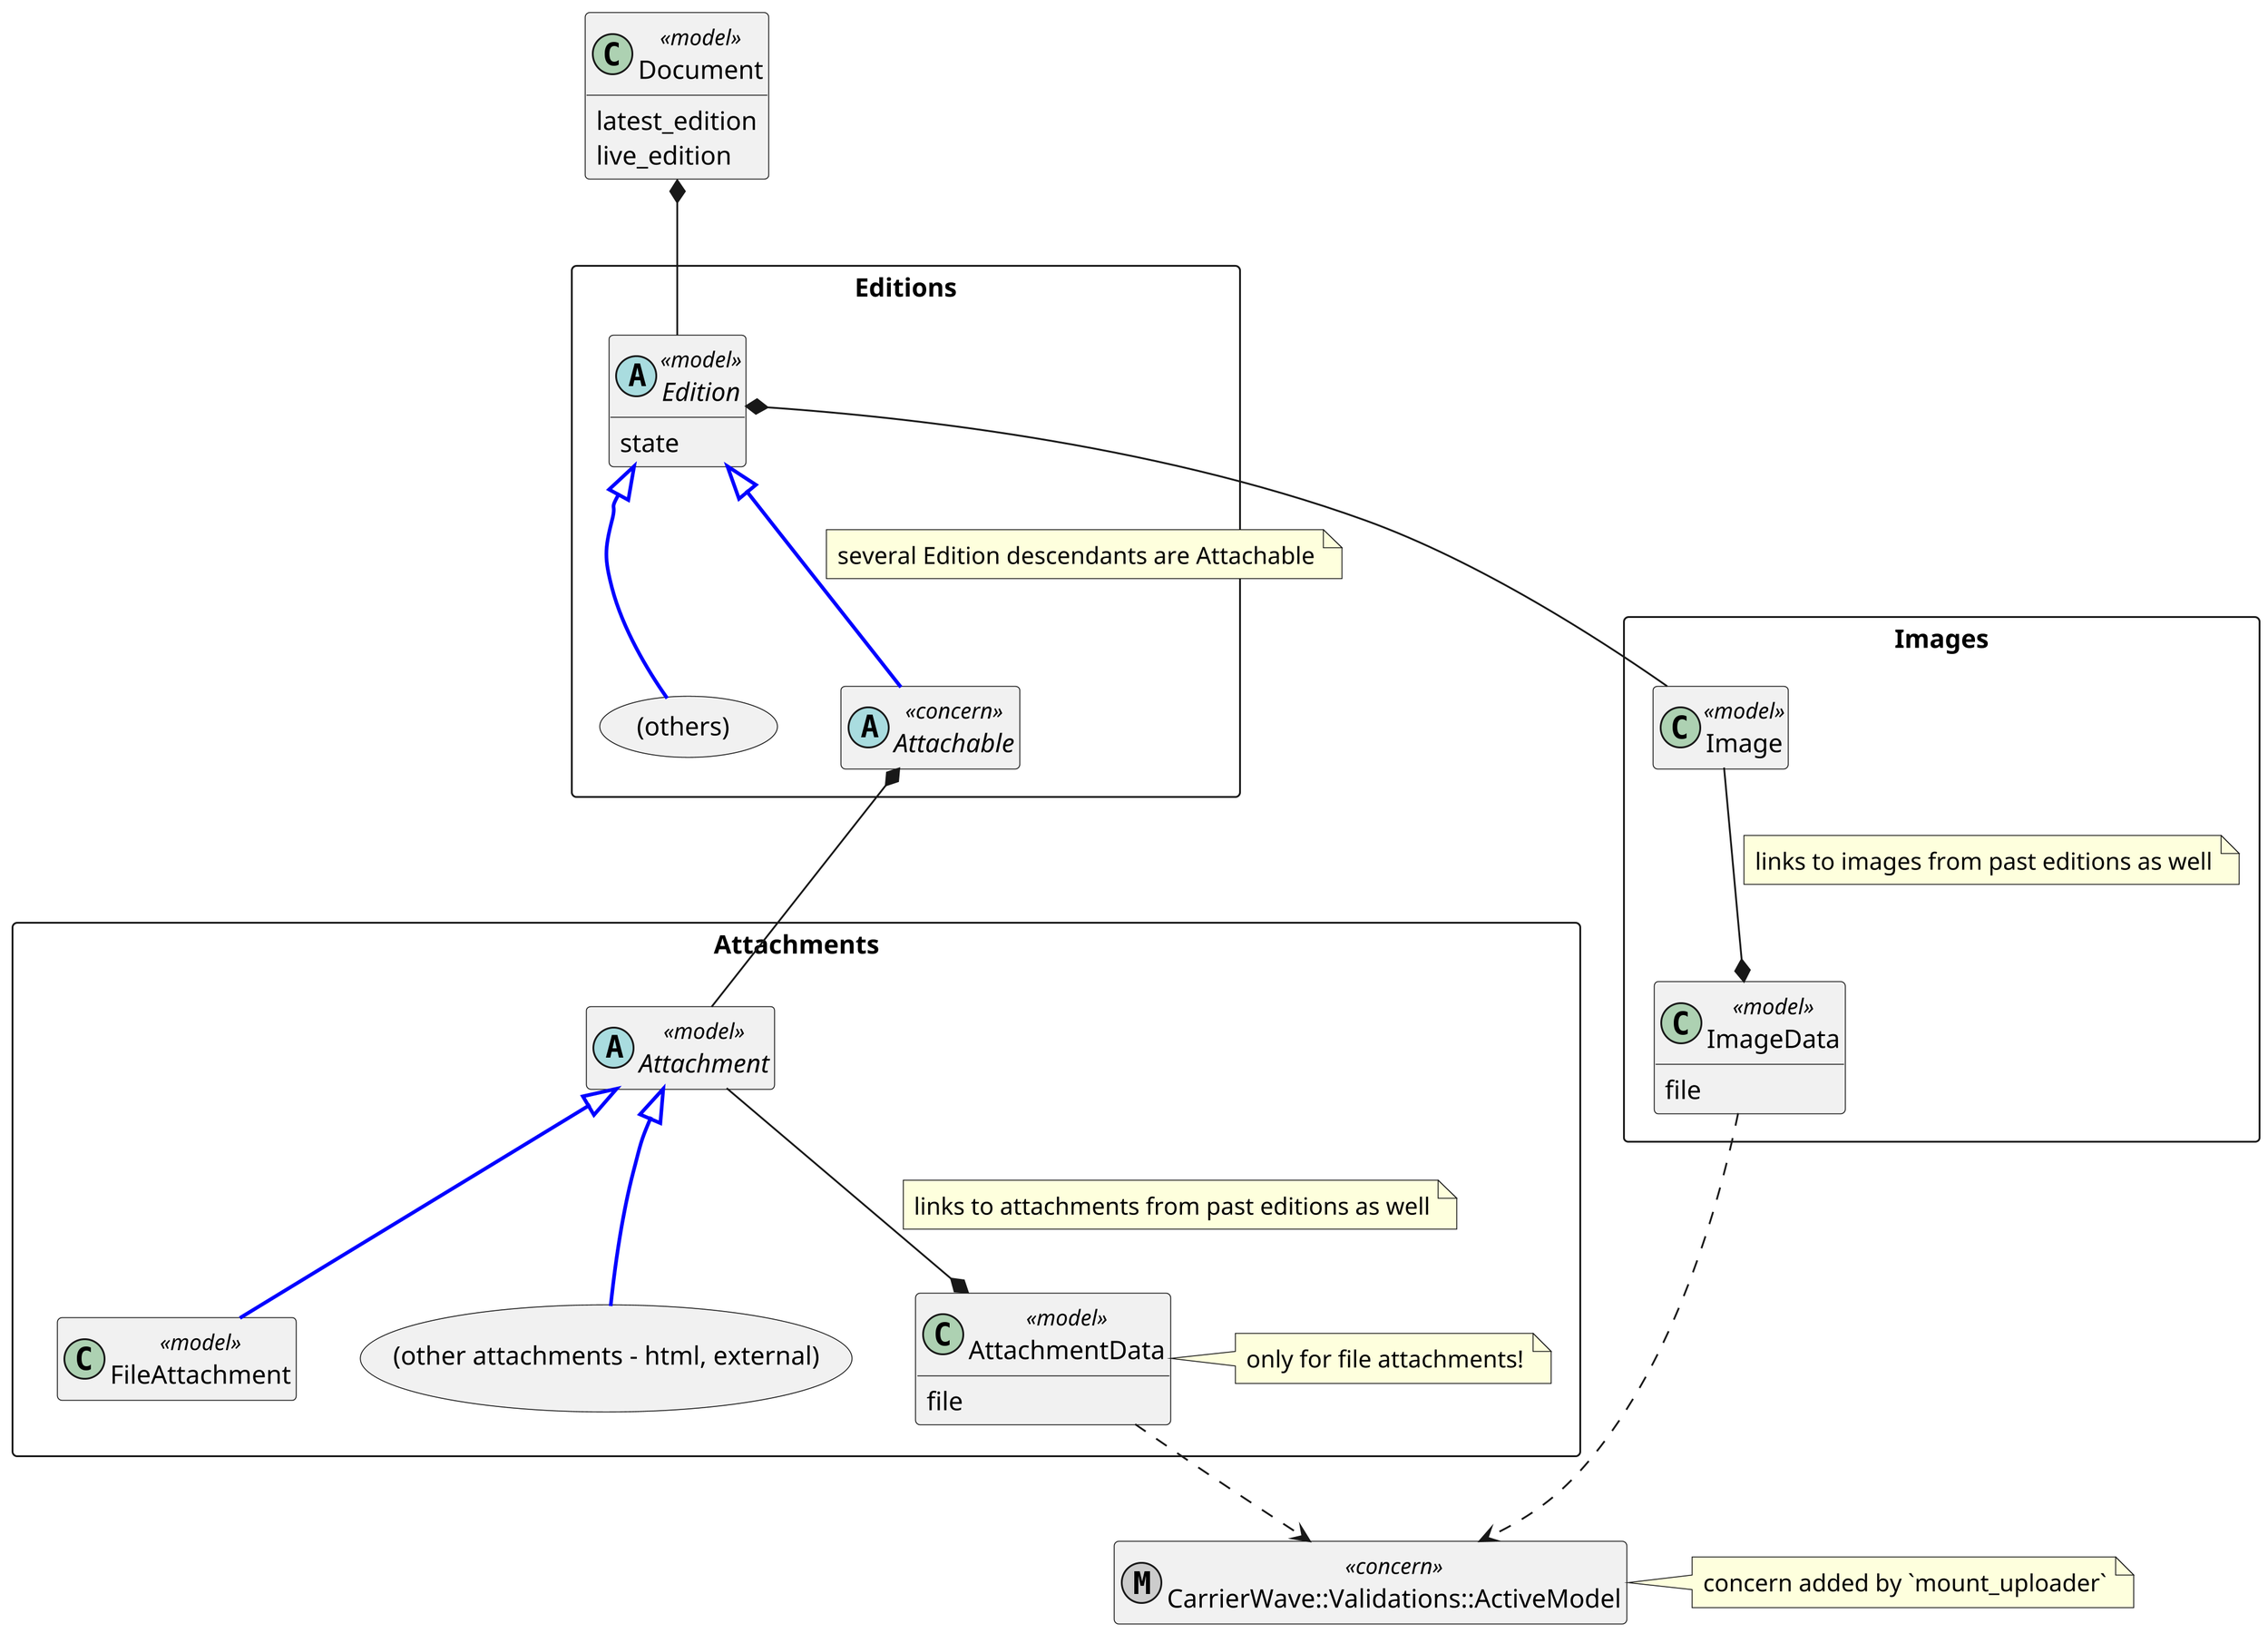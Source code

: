 @startuml document_edition_asset_model
allowmixing
hide empty description
hide empty members
skinparam dpi 300

class Document <<model>>

rectangle "Editions" {
    abstract Edition <<model>> {
        state
    }
    rectangle "(others)" as othereds
    Edition <|-- othereds #line:blue;line.bold
    Edition <|-- Attachable #line:blue;line.bold
    note on link: several Edition descendants are Attachable
    abstract Attachable<<concern>>
}

rectangle "Attachments" {
  together {
    abstract Attachment <<model>>
    class FileAttachment <<model>>
    rectangle "(other attachments - html, external)" as otheratts
    Attachment <|-- otheratts #line:blue;line.bold
    Attachment <|-- FileAttachment #line:blue;line.bold
  }
  class AttachmentData <<model>> {
    file
  }
  note right: only for file attachments!
  Attachment --* AttachmentData
  note on link: links to attachments from past editions as well
}

rectangle "Images" {
  class Image <<model>>
  class ImageData <<model>> {
    file
  }
  Image --* ImageData
  note on link: links to images from past editions as well
}

Edition *-- Image

Document *-- Edition 

Attachable *-- Attachment

class Document {
    {method} latest_edition
    {method} live_edition
}

metaclass CarrierWave::Validations::ActiveModel <<concern>>
note right: concern added by `mount_uploader`

AttachmentData ..> CarrierWave::Validations::ActiveModel
ImageData ..> CarrierWave::Validations::ActiveModel

@enduml
